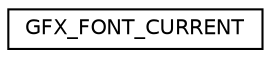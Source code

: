 digraph "Graphical Class Hierarchy"
{
  edge [fontname="Helvetica",fontsize="10",labelfontname="Helvetica",labelfontsize="10"];
  node [fontname="Helvetica",fontsize="10",shape=record];
  rankdir="LR";
  Node1 [label="GFX_FONT_CURRENT",height=0.2,width=0.4,color="black", fillcolor="white", style="filled",URL="$struct_g_f_x___f_o_n_t___c_u_r_r_e_n_t.html"];
}
